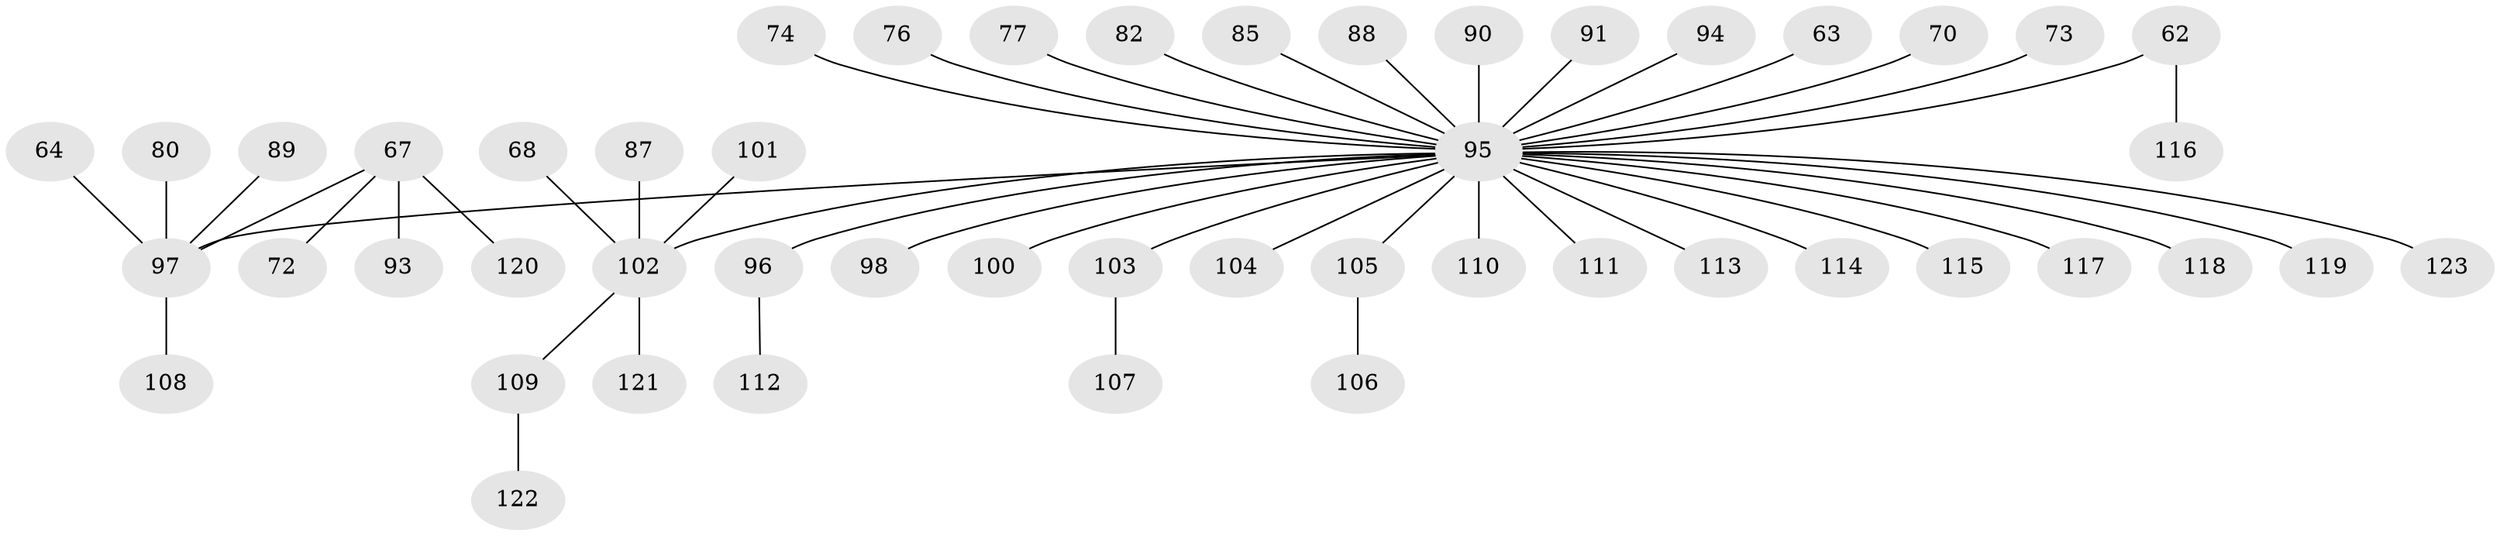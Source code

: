 // original degree distribution, {5: 0.032520325203252036, 8: 0.024390243902439025, 4: 0.07317073170731707, 3: 0.10569105691056911, 2: 0.2032520325203252, 1: 0.5528455284552846, 7: 0.008130081300813009}
// Generated by graph-tools (version 1.1) at 2025/55/03/04/25 21:55:40]
// undirected, 49 vertices, 48 edges
graph export_dot {
graph [start="1"]
  node [color=gray90,style=filled];
  62;
  63;
  64;
  67 [super="+11+18+36"];
  68;
  70;
  72;
  73;
  74;
  76;
  77;
  80;
  82;
  85;
  87;
  88;
  89;
  90;
  91;
  93;
  94;
  95 [super="+86+83+58"];
  96 [super="+38+47+78"];
  97 [super="+30+31+14+41+42+50+55+57+60"];
  98;
  100;
  101;
  102 [super="+52+66+81+99+61"];
  103;
  104;
  105;
  106;
  107;
  108;
  109;
  110;
  111;
  112;
  113;
  114;
  115;
  116;
  117;
  118;
  119;
  120;
  121;
  122;
  123;
  62 -- 116;
  62 -- 95;
  63 -- 95;
  64 -- 97;
  67 -- 93;
  67 -- 120;
  67 -- 72;
  67 -- 97;
  68 -- 102;
  70 -- 95;
  73 -- 95;
  74 -- 95;
  76 -- 95;
  77 -- 95;
  80 -- 97;
  82 -- 95;
  85 -- 95;
  87 -- 102;
  88 -- 95;
  89 -- 97;
  90 -- 95;
  91 -- 95;
  94 -- 95;
  95 -- 123;
  95 -- 96;
  95 -- 97;
  95 -- 98;
  95 -- 100;
  95 -- 102;
  95 -- 103;
  95 -- 104;
  95 -- 105;
  95 -- 110;
  95 -- 111;
  95 -- 113;
  95 -- 114;
  95 -- 115;
  95 -- 117;
  95 -- 118;
  95 -- 119;
  96 -- 112;
  97 -- 108;
  101 -- 102;
  102 -- 109;
  102 -- 121;
  103 -- 107;
  105 -- 106;
  109 -- 122;
}
